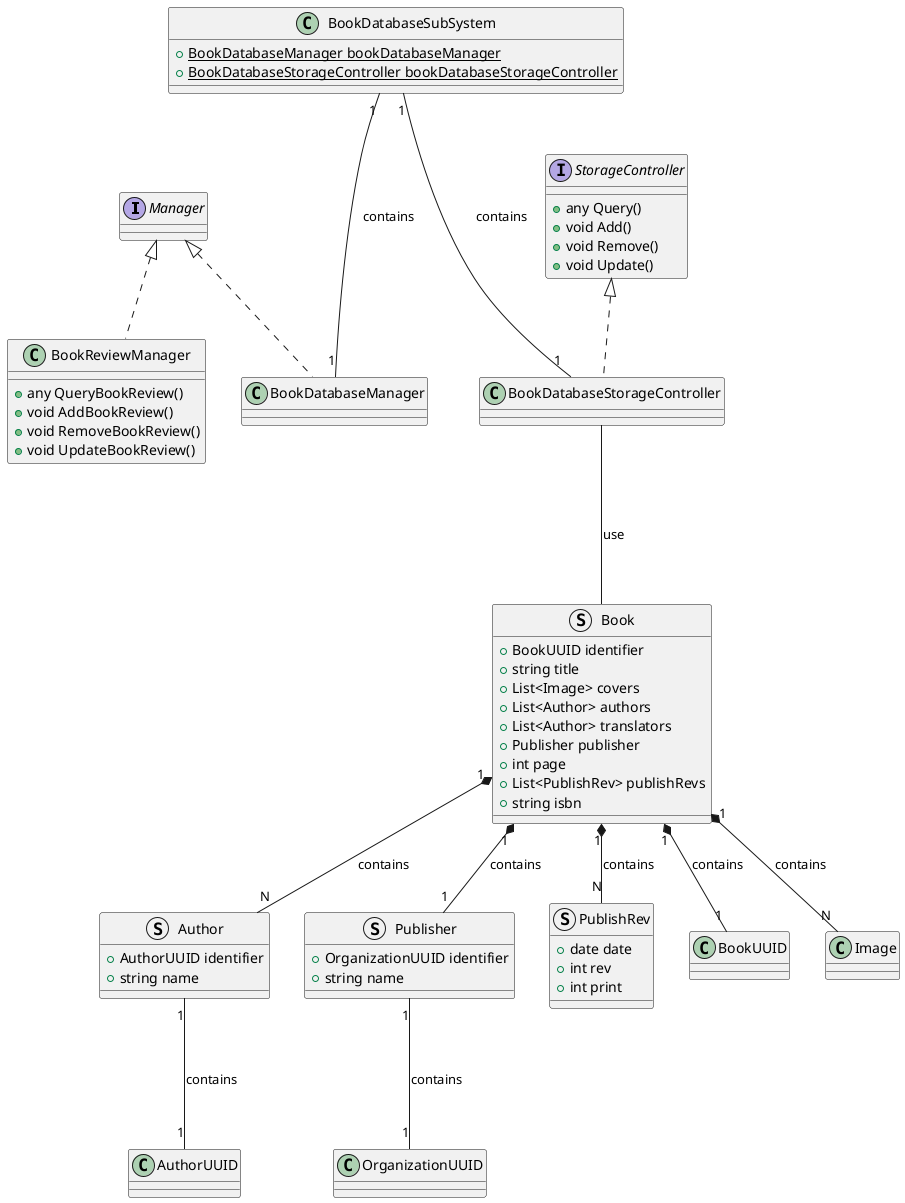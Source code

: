 @startuml
Interface Manager
Interface StorageController {
    + any Query()
    + void Add()
    + void Remove()
    + void Update()
}

class BookReviewManager implements Manager {
    + any QueryBookReview()
    + void AddBookReview()
    + void RemoveBookReview()
    + void UpdateBookReview()
}

struct Author {
    + AuthorUUID identifier
    + string name
}
Author "1" --- "1" AuthorUUID : contains

struct Publisher {
    + OrganizationUUID identifier
    + string name
}
Publisher "1" --- "1" OrganizationUUID : contains

struct PublishRev {
    + date date
    + int rev
    + int print
}

struct Book {
    + BookUUID identifier
    + string title
    + List<Image> covers
    + List<Author> authors
    + List<Author> translators
    + Publisher publisher
    + int page
    + List<PublishRev> publishRevs
    + string isbn
}
Book "1" *-- "1" BookUUID : contains
Book "1" *-- "N" Image : contains
Book "1" *-- "N" Author : contains
Book "1" *-- "1" Publisher : contains
Book "1" *-- "N" PublishRev : contains

' BookDatabaseSubSystem

class BookDatabaseManager implements Manager {}

class BookDatabaseStorageController implements StorageController {}
BookDatabaseStorageController --- Book : use

class BookDatabaseSubSystem {
    + {static} BookDatabaseManager bookDatabaseManager
    + {static} BookDatabaseStorageController bookDatabaseStorageController
}

BookDatabaseSubSystem "1" --- "1" BookDatabaseManager : contains
BookDatabaseSubSystem "1" --- "1" BookDatabaseStorageController : contains

@enduml
